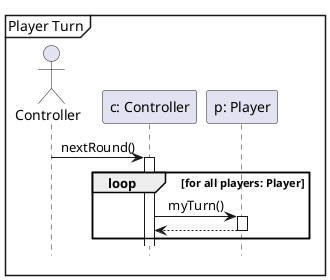 @startuml

hide footbox
skinparam sequenceMessageAlign center

mainframe Player Turn

actor Controller as cr
participant "c: Controller" as c
participant "p: Player" as p
cr -> c ++ : nextRound()
    loop for all players: Player
        c -> p ++ :myTurn()
        return
    end
@enduml